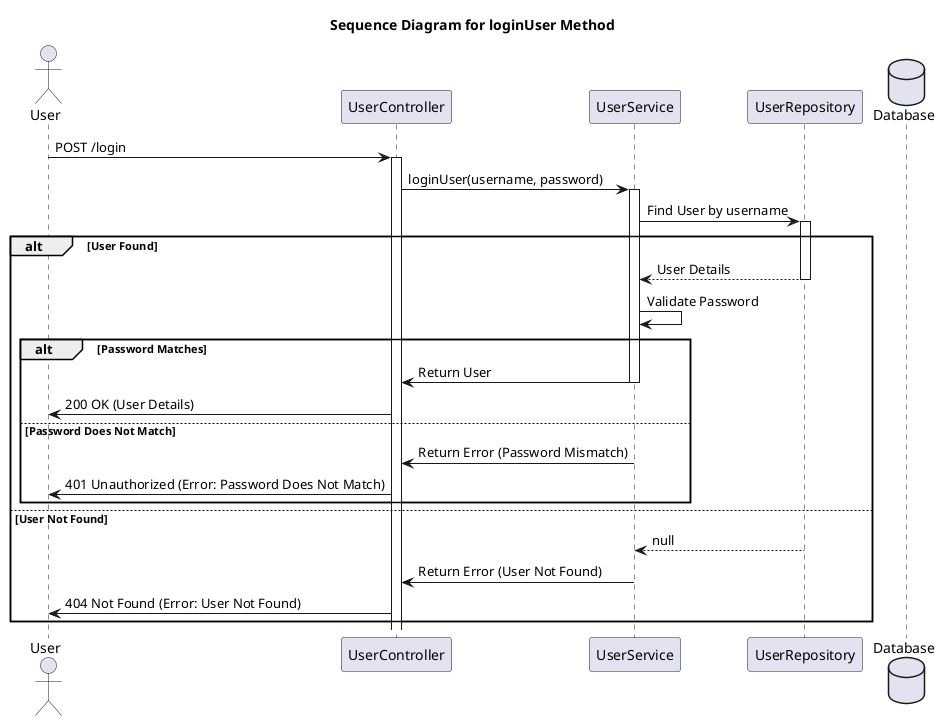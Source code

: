 @startuml
title Sequence Diagram for loginUser Method

actor User
participant UserController
participant UserService
participant UserRepository as Repo
database Database as DB

User -> UserController: POST /login
activate UserController

UserController -> UserService: loginUser(username, password)
activate UserService

UserService -> Repo: Find User by username
activate Repo

alt User Found
    Repo --> UserService: User Details
    deactivate Repo

    UserService -> UserService: Validate Password
    alt Password Matches
        UserService -> UserController: Return User
        deactivate UserService

        UserController -> User: 200 OK (User Details)
    else Password Does Not Match
        UserService -> UserController: Return Error (Password Mismatch)
        deactivate UserService

        UserController -> User: 401 Unauthorized (Error: Password Does Not Match)
    end
else User Not Found
    Repo --> UserService: null
    deactivate Repo

    UserService -> UserController: Return Error (User Not Found)
    deactivate UserService

    UserController -> User: 404 Not Found (Error: User Not Found)
end

@enduml
